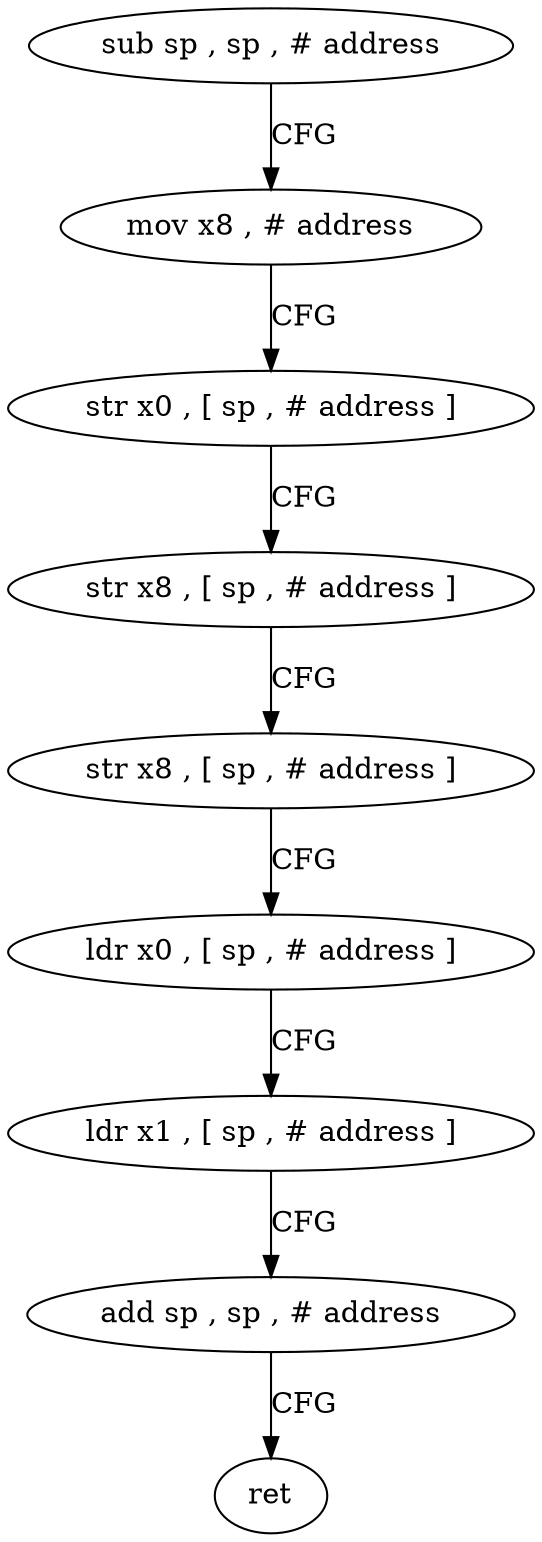 digraph "func" {
"4221852" [label = "sub sp , sp , # address" ]
"4221856" [label = "mov x8 , # address" ]
"4221860" [label = "str x0 , [ sp , # address ]" ]
"4221864" [label = "str x8 , [ sp , # address ]" ]
"4221868" [label = "str x8 , [ sp , # address ]" ]
"4221872" [label = "ldr x0 , [ sp , # address ]" ]
"4221876" [label = "ldr x1 , [ sp , # address ]" ]
"4221880" [label = "add sp , sp , # address" ]
"4221884" [label = "ret" ]
"4221852" -> "4221856" [ label = "CFG" ]
"4221856" -> "4221860" [ label = "CFG" ]
"4221860" -> "4221864" [ label = "CFG" ]
"4221864" -> "4221868" [ label = "CFG" ]
"4221868" -> "4221872" [ label = "CFG" ]
"4221872" -> "4221876" [ label = "CFG" ]
"4221876" -> "4221880" [ label = "CFG" ]
"4221880" -> "4221884" [ label = "CFG" ]
}

